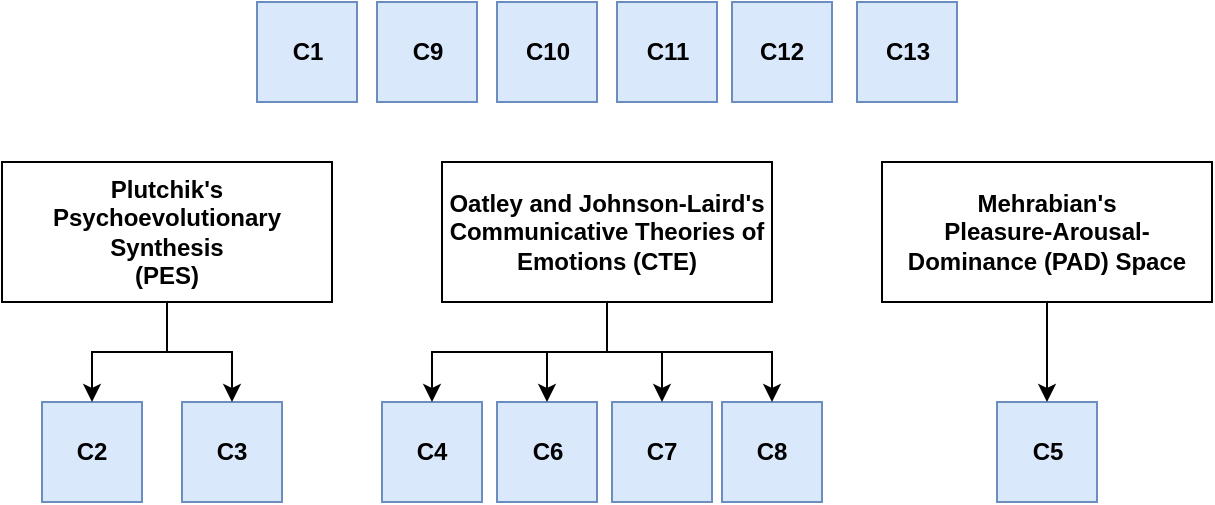 <mxfile version="20.5.0" type="device"><diagram id="5urPLMQb_V5D_lJRH4lH" name="Page-1"><mxGraphModel dx="1360" dy="777" grid="1" gridSize="10" guides="1" tooltips="1" connect="1" arrows="1" fold="1" page="1" pageScale="1" pageWidth="850" pageHeight="1100" math="0" shadow="0"><root><mxCell id="0"/><mxCell id="1" parent="0"/><mxCell id="iH-Qjy_dWgZsUewNH3ee-1" value="&lt;b&gt;C13&lt;/b&gt;" style="whiteSpace=wrap;html=1;aspect=fixed;fillColor=#dae8fc;strokeColor=#6c8ebf;" parent="1" vertex="1"><mxGeometry x="477.5" y="30" width="50" height="50" as="geometry"/></mxCell><mxCell id="iH-Qjy_dWgZsUewNH3ee-2" value="&lt;b&gt;C12&lt;/b&gt;" style="whiteSpace=wrap;html=1;aspect=fixed;fillColor=#dae8fc;strokeColor=#6c8ebf;" parent="1" vertex="1"><mxGeometry x="415" y="30" width="50" height="50" as="geometry"/></mxCell><mxCell id="iH-Qjy_dWgZsUewNH3ee-3" value="&lt;b&gt;C11&lt;/b&gt;" style="whiteSpace=wrap;html=1;aspect=fixed;fillColor=#dae8fc;strokeColor=#6c8ebf;" parent="1" vertex="1"><mxGeometry x="357.5" y="30" width="50" height="50" as="geometry"/></mxCell><mxCell id="iH-Qjy_dWgZsUewNH3ee-4" value="&lt;b&gt;C10&lt;/b&gt;" style="whiteSpace=wrap;html=1;aspect=fixed;fillColor=#dae8fc;strokeColor=#6c8ebf;" parent="1" vertex="1"><mxGeometry x="297.5" y="30" width="50" height="50" as="geometry"/></mxCell><mxCell id="iH-Qjy_dWgZsUewNH3ee-5" value="&lt;b&gt;C9&lt;/b&gt;" style="whiteSpace=wrap;html=1;aspect=fixed;fillColor=#dae8fc;strokeColor=#6c8ebf;" parent="1" vertex="1"><mxGeometry x="237.5" y="30" width="50" height="50" as="geometry"/></mxCell><mxCell id="iH-Qjy_dWgZsUewNH3ee-6" value="&lt;b&gt;C8&lt;/b&gt;" style="whiteSpace=wrap;html=1;aspect=fixed;fillColor=#dae8fc;strokeColor=#6c8ebf;" parent="1" vertex="1"><mxGeometry x="410" y="230" width="50" height="50" as="geometry"/></mxCell><mxCell id="iH-Qjy_dWgZsUewNH3ee-7" value="&lt;b&gt;C7&lt;/b&gt;" style="whiteSpace=wrap;html=1;aspect=fixed;fillColor=#dae8fc;strokeColor=#6c8ebf;" parent="1" vertex="1"><mxGeometry x="355" y="230" width="50" height="50" as="geometry"/></mxCell><mxCell id="iH-Qjy_dWgZsUewNH3ee-8" value="&lt;b&gt;C6&lt;/b&gt;" style="whiteSpace=wrap;html=1;aspect=fixed;fillColor=#dae8fc;strokeColor=#6c8ebf;" parent="1" vertex="1"><mxGeometry x="297.5" y="230" width="50" height="50" as="geometry"/></mxCell><mxCell id="iH-Qjy_dWgZsUewNH3ee-9" value="&lt;b&gt;C5&lt;/b&gt;" style="whiteSpace=wrap;html=1;aspect=fixed;fillColor=#dae8fc;strokeColor=#6c8ebf;" parent="1" vertex="1"><mxGeometry x="547.5" y="230" width="50" height="50" as="geometry"/></mxCell><mxCell id="iH-Qjy_dWgZsUewNH3ee-10" value="&lt;b&gt;C4&lt;/b&gt;" style="whiteSpace=wrap;html=1;aspect=fixed;fillColor=#dae8fc;strokeColor=#6c8ebf;" parent="1" vertex="1"><mxGeometry x="240" y="230" width="50" height="50" as="geometry"/></mxCell><mxCell id="iH-Qjy_dWgZsUewNH3ee-11" value="&lt;b&gt;C3&lt;/b&gt;" style="whiteSpace=wrap;html=1;aspect=fixed;fillColor=#dae8fc;strokeColor=#6c8ebf;" parent="1" vertex="1"><mxGeometry x="140" y="230" width="50" height="50" as="geometry"/></mxCell><mxCell id="iH-Qjy_dWgZsUewNH3ee-12" value="&lt;b&gt;C2&lt;/b&gt;" style="whiteSpace=wrap;html=1;aspect=fixed;fillColor=#dae8fc;strokeColor=#6c8ebf;" parent="1" vertex="1"><mxGeometry x="70" y="230" width="50" height="50" as="geometry"/></mxCell><mxCell id="iH-Qjy_dWgZsUewNH3ee-13" value="&lt;b&gt;C1&lt;/b&gt;" style="whiteSpace=wrap;html=1;aspect=fixed;fillColor=#dae8fc;strokeColor=#6c8ebf;" parent="1" vertex="1"><mxGeometry x="177.5" y="30" width="50" height="50" as="geometry"/></mxCell><mxCell id="ObGAdsP4N7KiZt7P1WI1-4" style="edgeStyle=orthogonalEdgeStyle;rounded=0;orthogonalLoop=1;jettySize=auto;html=1;exitX=0.5;exitY=1;exitDx=0;exitDy=0;entryX=0.5;entryY=0;entryDx=0;entryDy=0;" edge="1" parent="1" source="ObGAdsP4N7KiZt7P1WI1-1" target="iH-Qjy_dWgZsUewNH3ee-12"><mxGeometry relative="1" as="geometry"/></mxCell><mxCell id="ObGAdsP4N7KiZt7P1WI1-5" style="edgeStyle=orthogonalEdgeStyle;rounded=0;orthogonalLoop=1;jettySize=auto;html=1;exitX=0.5;exitY=1;exitDx=0;exitDy=0;entryX=0.5;entryY=0;entryDx=0;entryDy=0;" edge="1" parent="1" source="ObGAdsP4N7KiZt7P1WI1-1" target="iH-Qjy_dWgZsUewNH3ee-11"><mxGeometry relative="1" as="geometry"/></mxCell><mxCell id="ObGAdsP4N7KiZt7P1WI1-1" value="&lt;div&gt;Plutchik's Psychoevolutionary Synthesis&lt;br&gt;&lt;/div&gt;&lt;div&gt;(PES)&lt;/div&gt;" style="rounded=0;whiteSpace=wrap;html=1;fontStyle=1" vertex="1" parent="1"><mxGeometry x="50" y="110" width="165" height="70" as="geometry"/></mxCell><mxCell id="ObGAdsP4N7KiZt7P1WI1-7" style="edgeStyle=orthogonalEdgeStyle;rounded=0;orthogonalLoop=1;jettySize=auto;html=1;exitX=0.5;exitY=1;exitDx=0;exitDy=0;entryX=0.5;entryY=0;entryDx=0;entryDy=0;" edge="1" parent="1" source="ObGAdsP4N7KiZt7P1WI1-2" target="iH-Qjy_dWgZsUewNH3ee-9"><mxGeometry relative="1" as="geometry"/></mxCell><mxCell id="ObGAdsP4N7KiZt7P1WI1-2" value="&lt;div&gt;Mehrabian's &lt;br&gt;&lt;/div&gt;&lt;div&gt;Pleasure-Arousal-Dominance (PAD) Space&lt;br&gt;&lt;/div&gt;" style="rounded=0;whiteSpace=wrap;html=1;fontStyle=1" vertex="1" parent="1"><mxGeometry x="490" y="110" width="165" height="70" as="geometry"/></mxCell><mxCell id="ObGAdsP4N7KiZt7P1WI1-6" style="edgeStyle=orthogonalEdgeStyle;rounded=0;orthogonalLoop=1;jettySize=auto;html=1;exitX=0.5;exitY=1;exitDx=0;exitDy=0;entryX=0.5;entryY=0;entryDx=0;entryDy=0;" edge="1" parent="1" source="ObGAdsP4N7KiZt7P1WI1-3" target="iH-Qjy_dWgZsUewNH3ee-10"><mxGeometry relative="1" as="geometry"/></mxCell><mxCell id="ObGAdsP4N7KiZt7P1WI1-8" style="edgeStyle=orthogonalEdgeStyle;rounded=0;orthogonalLoop=1;jettySize=auto;html=1;exitX=0.5;exitY=1;exitDx=0;exitDy=0;entryX=0.5;entryY=0;entryDx=0;entryDy=0;" edge="1" parent="1" source="ObGAdsP4N7KiZt7P1WI1-3" target="iH-Qjy_dWgZsUewNH3ee-8"><mxGeometry relative="1" as="geometry"/></mxCell><mxCell id="ObGAdsP4N7KiZt7P1WI1-9" style="edgeStyle=orthogonalEdgeStyle;rounded=0;orthogonalLoop=1;jettySize=auto;html=1;exitX=0.5;exitY=1;exitDx=0;exitDy=0;entryX=0.5;entryY=0;entryDx=0;entryDy=0;" edge="1" parent="1" source="ObGAdsP4N7KiZt7P1WI1-3" target="iH-Qjy_dWgZsUewNH3ee-7"><mxGeometry relative="1" as="geometry"/></mxCell><mxCell id="ObGAdsP4N7KiZt7P1WI1-10" style="edgeStyle=orthogonalEdgeStyle;rounded=0;orthogonalLoop=1;jettySize=auto;html=1;exitX=0.5;exitY=1;exitDx=0;exitDy=0;entryX=0.5;entryY=0;entryDx=0;entryDy=0;" edge="1" parent="1" source="ObGAdsP4N7KiZt7P1WI1-3" target="iH-Qjy_dWgZsUewNH3ee-6"><mxGeometry relative="1" as="geometry"/></mxCell><mxCell id="ObGAdsP4N7KiZt7P1WI1-3" value="&lt;div&gt;Oatley and Johnson-Laird's Communicative Theories of Emotions (CTE)&lt;br&gt;&lt;/div&gt;" style="rounded=0;whiteSpace=wrap;html=1;fontStyle=1" vertex="1" parent="1"><mxGeometry x="270" y="110" width="165" height="70" as="geometry"/></mxCell></root></mxGraphModel></diagram></mxfile>